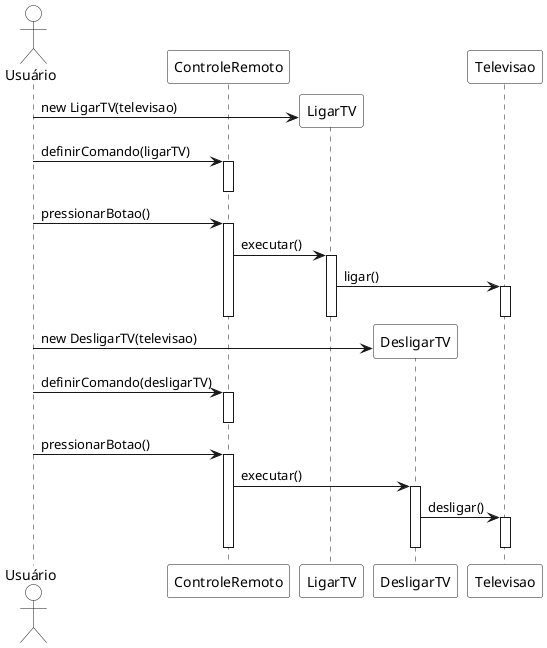 @startuml
skinparam ActorBackgroundColor white
skinparam ParticipantBackgroundColor white

actor Usuário as usuario
participant ControleRemoto as controle
participant LigarTV as ligarTV
participant DesligarTV as desligarTV

participant Televisao as TV

usuario -> ligarTV **: new LigarTV(televisao)
usuario -> controle ++: definirComando(ligarTV)
deactivate

usuario -> controle ++: pressionarBotao()
	controle -> ligarTV ++: executar()
		ligarTV -> TV ++: ligar()
		deactivate TV
	deactivate ligarTV
deactivate controle

usuario -> desligarTV **: new DesligarTV(televisao)
usuario -> controle ++: definirComando(desligarTV)
deactivate

usuario -> controle ++: pressionarBotao()
	controle -> desligarTV ++: executar()
		desligarTV -> TV ++: desligar()
		deactivate TV
	deactivate desligarTV
deactivate controle
@enduml